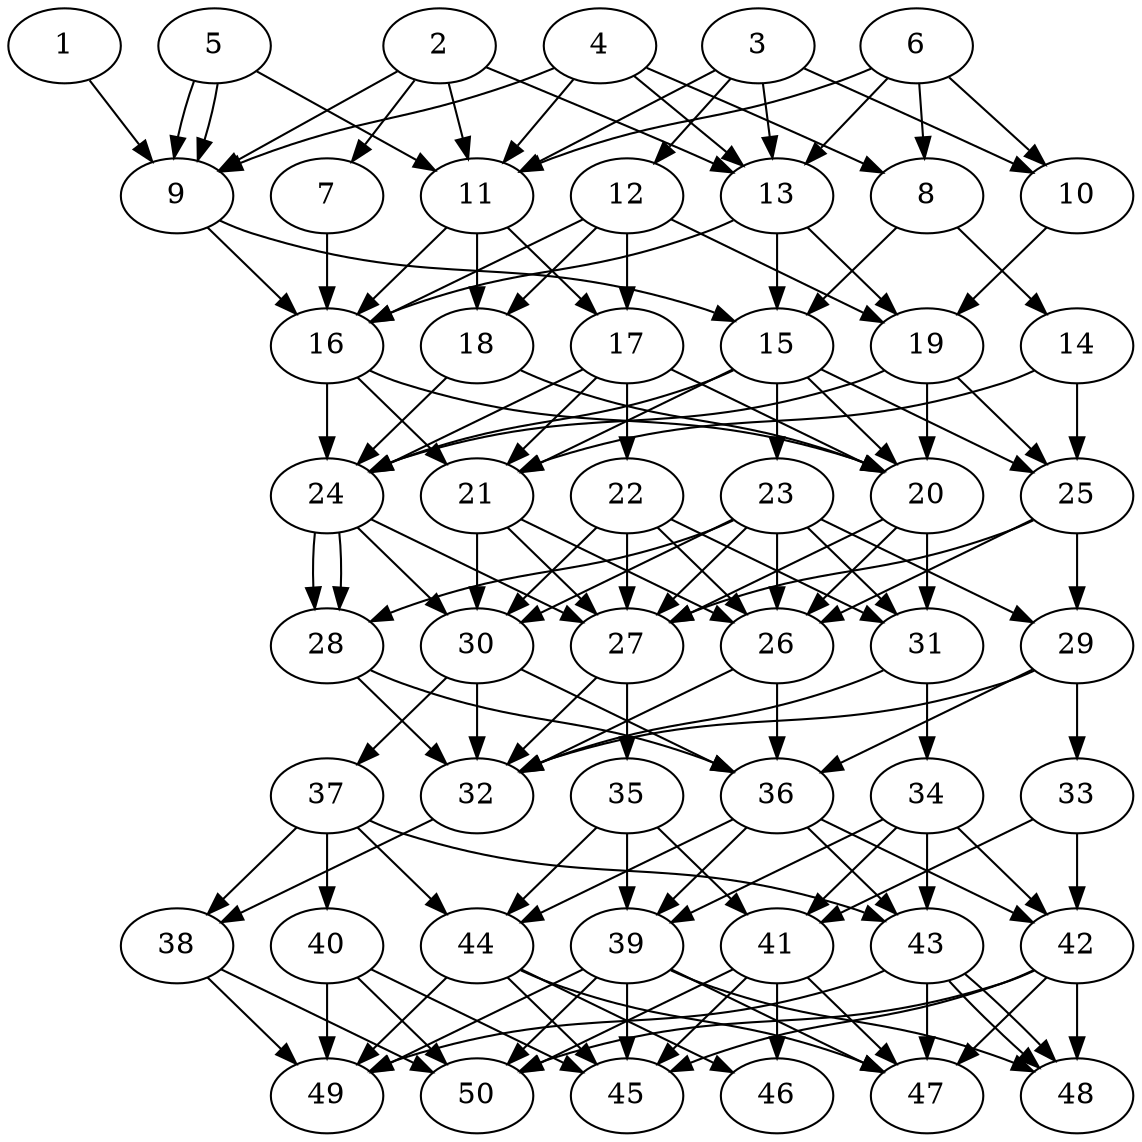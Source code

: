 // DAG automatically generated by daggen at Thu Oct  3 14:07:57 2019
// ./daggen --dot -n 50 --ccr 0.4 --fat 0.5 --regular 0.9 --density 0.9 --mindata 5242880 --maxdata 52428800 
digraph G {
  1 [size="49428480", alpha="0.09", expect_size="19771392"] 
  1 -> 9 [size ="19771392"]
  2 [size="77053440", alpha="0.16", expect_size="30821376"] 
  2 -> 7 [size ="30821376"]
  2 -> 9 [size ="30821376"]
  2 -> 11 [size ="30821376"]
  2 -> 13 [size ="30821376"]
  3 [size="107479040", alpha="0.02", expect_size="42991616"] 
  3 -> 10 [size ="42991616"]
  3 -> 11 [size ="42991616"]
  3 -> 12 [size ="42991616"]
  3 -> 13 [size ="42991616"]
  4 [size="17008640", alpha="0.18", expect_size="6803456"] 
  4 -> 8 [size ="6803456"]
  4 -> 9 [size ="6803456"]
  4 -> 11 [size ="6803456"]
  4 -> 13 [size ="6803456"]
  5 [size="97943040", alpha="0.10", expect_size="39177216"] 
  5 -> 9 [size ="39177216"]
  5 -> 9 [size ="39177216"]
  5 -> 11 [size ="39177216"]
  6 [size="14891520", alpha="0.13", expect_size="5956608"] 
  6 -> 8 [size ="5956608"]
  6 -> 10 [size ="5956608"]
  6 -> 11 [size ="5956608"]
  6 -> 13 [size ="5956608"]
  7 [size="122967040", alpha="0.02", expect_size="49186816"] 
  7 -> 16 [size ="49186816"]
  8 [size="90839040", alpha="0.09", expect_size="36335616"] 
  8 -> 14 [size ="36335616"]
  8 -> 15 [size ="36335616"]
  9 [size="89331200", alpha="0.19", expect_size="35732480"] 
  9 -> 15 [size ="35732480"]
  9 -> 16 [size ="35732480"]
  10 [size="110259200", alpha="0.10", expect_size="44103680"] 
  10 -> 19 [size ="44103680"]
  11 [size="122112000", alpha="0.09", expect_size="48844800"] 
  11 -> 16 [size ="48844800"]
  11 -> 17 [size ="48844800"]
  11 -> 18 [size ="48844800"]
  12 [size="59950080", alpha="0.05", expect_size="23980032"] 
  12 -> 16 [size ="23980032"]
  12 -> 17 [size ="23980032"]
  12 -> 18 [size ="23980032"]
  12 -> 19 [size ="23980032"]
  13 [size="36958720", alpha="0.11", expect_size="14783488"] 
  13 -> 15 [size ="14783488"]
  13 -> 16 [size ="14783488"]
  13 -> 19 [size ="14783488"]
  14 [size="51258880", alpha="0.04", expect_size="20503552"] 
  14 -> 21 [size ="20503552"]
  14 -> 25 [size ="20503552"]
  15 [size="41607680", alpha="0.19", expect_size="16643072"] 
  15 -> 20 [size ="16643072"]
  15 -> 21 [size ="16643072"]
  15 -> 23 [size ="16643072"]
  15 -> 24 [size ="16643072"]
  15 -> 25 [size ="16643072"]
  16 [size="100295680", alpha="0.14", expect_size="40118272"] 
  16 -> 20 [size ="40118272"]
  16 -> 21 [size ="40118272"]
  16 -> 24 [size ="40118272"]
  17 [size="58670080", alpha="0.08", expect_size="23468032"] 
  17 -> 20 [size ="23468032"]
  17 -> 21 [size ="23468032"]
  17 -> 22 [size ="23468032"]
  17 -> 24 [size ="23468032"]
  18 [size="71260160", alpha="0.10", expect_size="28504064"] 
  18 -> 20 [size ="28504064"]
  18 -> 24 [size ="28504064"]
  19 [size="126005760", alpha="0.12", expect_size="50402304"] 
  19 -> 20 [size ="50402304"]
  19 -> 24 [size ="50402304"]
  19 -> 25 [size ="50402304"]
  20 [size="117752320", alpha="0.04", expect_size="47100928"] 
  20 -> 26 [size ="47100928"]
  20 -> 27 [size ="47100928"]
  20 -> 31 [size ="47100928"]
  21 [size="60244480", alpha="0.01", expect_size="24097792"] 
  21 -> 26 [size ="24097792"]
  21 -> 27 [size ="24097792"]
  21 -> 30 [size ="24097792"]
  22 [size="115074560", alpha="0.10", expect_size="46029824"] 
  22 -> 26 [size ="46029824"]
  22 -> 27 [size ="46029824"]
  22 -> 30 [size ="46029824"]
  22 -> 31 [size ="46029824"]
  23 [size="29355520", alpha="0.14", expect_size="11742208"] 
  23 -> 26 [size ="11742208"]
  23 -> 27 [size ="11742208"]
  23 -> 28 [size ="11742208"]
  23 -> 29 [size ="11742208"]
  23 -> 30 [size ="11742208"]
  23 -> 31 [size ="11742208"]
  24 [size="96115200", alpha="0.19", expect_size="38446080"] 
  24 -> 27 [size ="38446080"]
  24 -> 28 [size ="38446080"]
  24 -> 28 [size ="38446080"]
  24 -> 30 [size ="38446080"]
  25 [size="120322560", alpha="0.18", expect_size="48129024"] 
  25 -> 26 [size ="48129024"]
  25 -> 27 [size ="48129024"]
  25 -> 29 [size ="48129024"]
  26 [size="113881600", alpha="0.18", expect_size="45552640"] 
  26 -> 32 [size ="45552640"]
  26 -> 36 [size ="45552640"]
  27 [size="79523840", alpha="0.16", expect_size="31809536"] 
  27 -> 32 [size ="31809536"]
  27 -> 35 [size ="31809536"]
  28 [size="128340480", alpha="0.08", expect_size="51336192"] 
  28 -> 32 [size ="51336192"]
  28 -> 36 [size ="51336192"]
  29 [size="66567680", alpha="0.12", expect_size="26627072"] 
  29 -> 32 [size ="26627072"]
  29 -> 33 [size ="26627072"]
  29 -> 36 [size ="26627072"]
  30 [size="22213120", alpha="0.13", expect_size="8885248"] 
  30 -> 32 [size ="8885248"]
  30 -> 36 [size ="8885248"]
  30 -> 37 [size ="8885248"]
  31 [size="44730880", alpha="0.13", expect_size="17892352"] 
  31 -> 32 [size ="17892352"]
  31 -> 34 [size ="17892352"]
  32 [size="52472320", alpha="0.20", expect_size="20988928"] 
  32 -> 38 [size ="20988928"]
  33 [size="109391360", alpha="0.11", expect_size="43756544"] 
  33 -> 41 [size ="43756544"]
  33 -> 42 [size ="43756544"]
  34 [size="73927680", alpha="0.09", expect_size="29571072"] 
  34 -> 39 [size ="29571072"]
  34 -> 41 [size ="29571072"]
  34 -> 42 [size ="29571072"]
  34 -> 43 [size ="29571072"]
  35 [size="67952640", alpha="0.12", expect_size="27181056"] 
  35 -> 39 [size ="27181056"]
  35 -> 41 [size ="27181056"]
  35 -> 44 [size ="27181056"]
  36 [size="58334720", alpha="0.09", expect_size="23333888"] 
  36 -> 39 [size ="23333888"]
  36 -> 42 [size ="23333888"]
  36 -> 43 [size ="23333888"]
  36 -> 44 [size ="23333888"]
  37 [size="46865920", alpha="0.14", expect_size="18746368"] 
  37 -> 38 [size ="18746368"]
  37 -> 40 [size ="18746368"]
  37 -> 43 [size ="18746368"]
  37 -> 44 [size ="18746368"]
  38 [size="25438720", alpha="0.09", expect_size="10175488"] 
  38 -> 49 [size ="10175488"]
  38 -> 50 [size ="10175488"]
  39 [size="71790080", alpha="0.03", expect_size="28716032"] 
  39 -> 45 [size ="28716032"]
  39 -> 47 [size ="28716032"]
  39 -> 48 [size ="28716032"]
  39 -> 49 [size ="28716032"]
  39 -> 50 [size ="28716032"]
  40 [size="26214400", alpha="0.15", expect_size="10485760"] 
  40 -> 45 [size ="10485760"]
  40 -> 49 [size ="10485760"]
  40 -> 50 [size ="10485760"]
  41 [size="103828480", alpha="0.15", expect_size="41531392"] 
  41 -> 45 [size ="41531392"]
  41 -> 46 [size ="41531392"]
  41 -> 47 [size ="41531392"]
  41 -> 50 [size ="41531392"]
  42 [size="59745280", alpha="0.12", expect_size="23898112"] 
  42 -> 45 [size ="23898112"]
  42 -> 47 [size ="23898112"]
  42 -> 48 [size ="23898112"]
  42 -> 50 [size ="23898112"]
  43 [size="58772480", alpha="0.12", expect_size="23508992"] 
  43 -> 47 [size ="23508992"]
  43 -> 48 [size ="23508992"]
  43 -> 48 [size ="23508992"]
  43 -> 49 [size ="23508992"]
  44 [size="124761600", alpha="0.06", expect_size="49904640"] 
  44 -> 45 [size ="49904640"]
  44 -> 46 [size ="49904640"]
  44 -> 47 [size ="49904640"]
  44 -> 49 [size ="49904640"]
  45 [size="59934720", alpha="0.19", expect_size="23973888"] 
  46 [size="128727040", alpha="0.08", expect_size="51490816"] 
  47 [size="64432640", alpha="0.08", expect_size="25773056"] 
  48 [size="30576640", alpha="0.08", expect_size="12230656"] 
  49 [size="85317120", alpha="0.18", expect_size="34126848"] 
  50 [size="105620480", alpha="0.08", expect_size="42248192"] 
}
